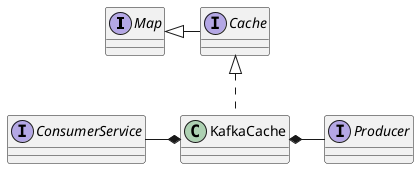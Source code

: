 @startuml

skinparam shadowing false

interface Map
interface Cache

interface ConsumerService
interface Producer

Map <|--right- Cache
Cache <|.. KafkaCache


KafkaCache *--left- ConsumerService
KafkaCache *--right- Producer

@enduml